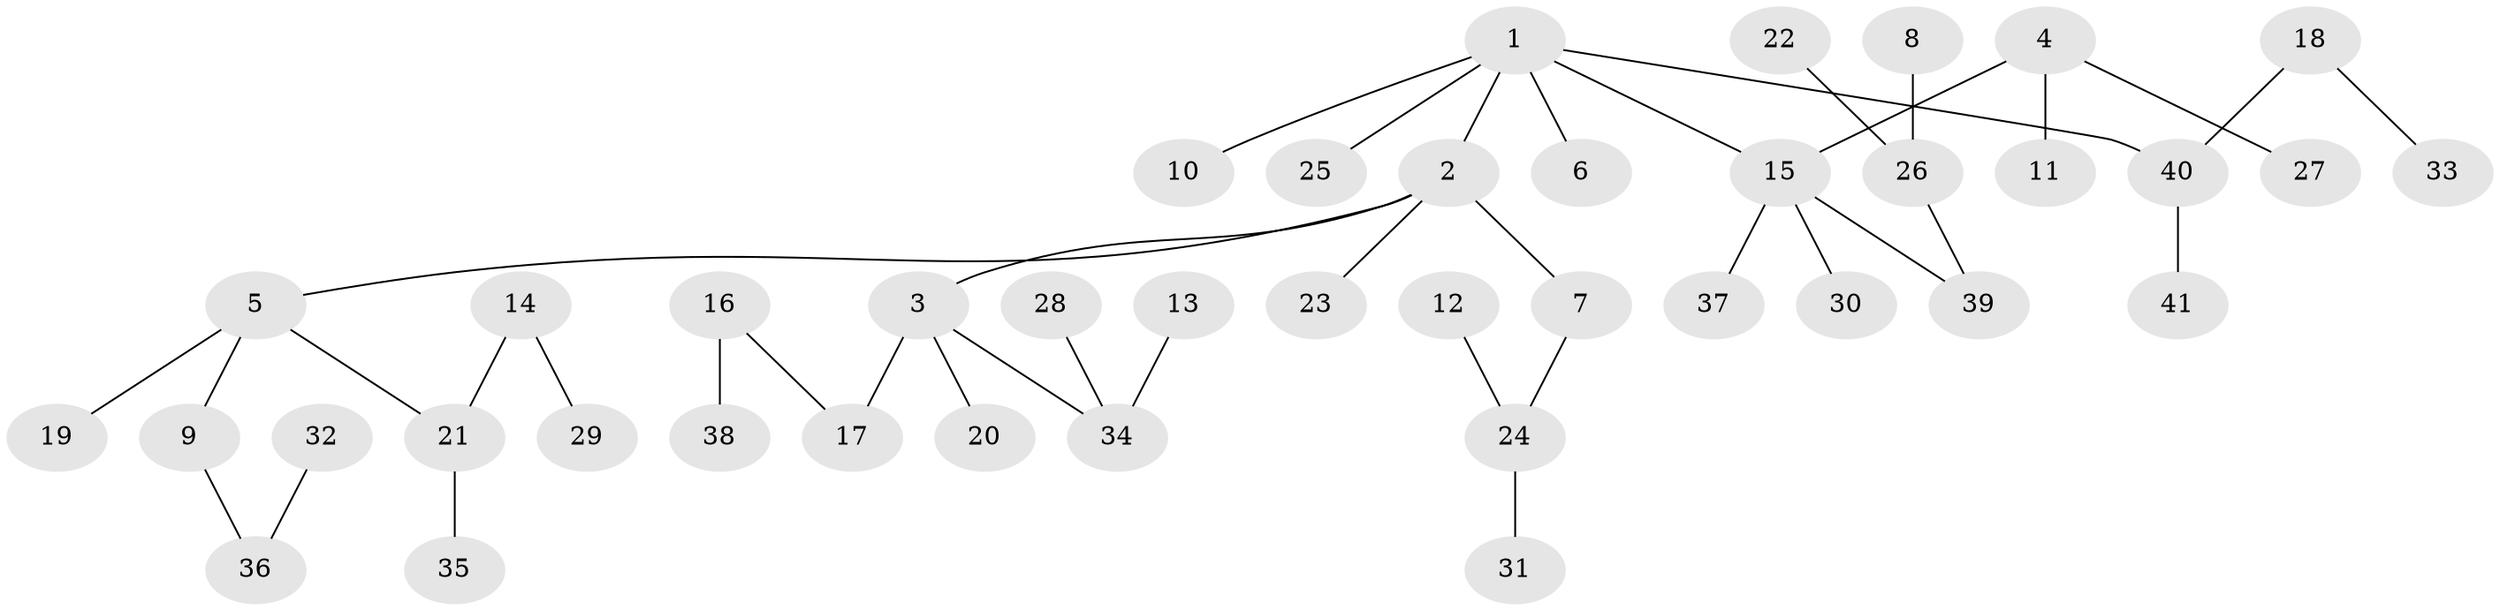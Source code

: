 // original degree distribution, {6: 0.029411764705882353, 5: 0.04411764705882353, 3: 0.11764705882352941, 2: 0.19117647058823528, 4: 0.07352941176470588, 1: 0.5441176470588235}
// Generated by graph-tools (version 1.1) at 2025/37/03/04/25 23:37:29]
// undirected, 41 vertices, 40 edges
graph export_dot {
  node [color=gray90,style=filled];
  1;
  2;
  3;
  4;
  5;
  6;
  7;
  8;
  9;
  10;
  11;
  12;
  13;
  14;
  15;
  16;
  17;
  18;
  19;
  20;
  21;
  22;
  23;
  24;
  25;
  26;
  27;
  28;
  29;
  30;
  31;
  32;
  33;
  34;
  35;
  36;
  37;
  38;
  39;
  40;
  41;
  1 -- 2 [weight=1.0];
  1 -- 6 [weight=1.0];
  1 -- 10 [weight=1.0];
  1 -- 15 [weight=1.0];
  1 -- 25 [weight=1.0];
  1 -- 40 [weight=1.0];
  2 -- 3 [weight=1.0];
  2 -- 5 [weight=1.0];
  2 -- 7 [weight=1.0];
  2 -- 23 [weight=1.0];
  3 -- 17 [weight=1.0];
  3 -- 20 [weight=1.0];
  3 -- 34 [weight=1.0];
  4 -- 11 [weight=1.0];
  4 -- 15 [weight=1.0];
  4 -- 27 [weight=1.0];
  5 -- 9 [weight=1.0];
  5 -- 19 [weight=1.0];
  5 -- 21 [weight=1.0];
  7 -- 24 [weight=1.0];
  8 -- 26 [weight=1.0];
  9 -- 36 [weight=1.0];
  12 -- 24 [weight=1.0];
  13 -- 34 [weight=1.0];
  14 -- 21 [weight=1.0];
  14 -- 29 [weight=1.0];
  15 -- 30 [weight=1.0];
  15 -- 37 [weight=1.0];
  15 -- 39 [weight=1.0];
  16 -- 17 [weight=1.0];
  16 -- 38 [weight=1.0];
  18 -- 33 [weight=1.0];
  18 -- 40 [weight=1.0];
  21 -- 35 [weight=1.0];
  22 -- 26 [weight=1.0];
  24 -- 31 [weight=1.0];
  26 -- 39 [weight=1.0];
  28 -- 34 [weight=1.0];
  32 -- 36 [weight=1.0];
  40 -- 41 [weight=1.0];
}
